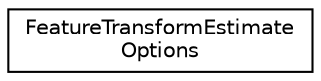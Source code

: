 digraph "Graphical Class Hierarchy"
{
  edge [fontname="Helvetica",fontsize="10",labelfontname="Helvetica",labelfontsize="10"];
  node [fontname="Helvetica",fontsize="10",shape=record];
  rankdir="LR";
  Node0 [label="FeatureTransformEstimate\lOptions",height=0.2,width=0.4,color="black", fillcolor="white", style="filled",URL="$structkaldi_1_1FeatureTransformEstimateOptions.html"];
}
